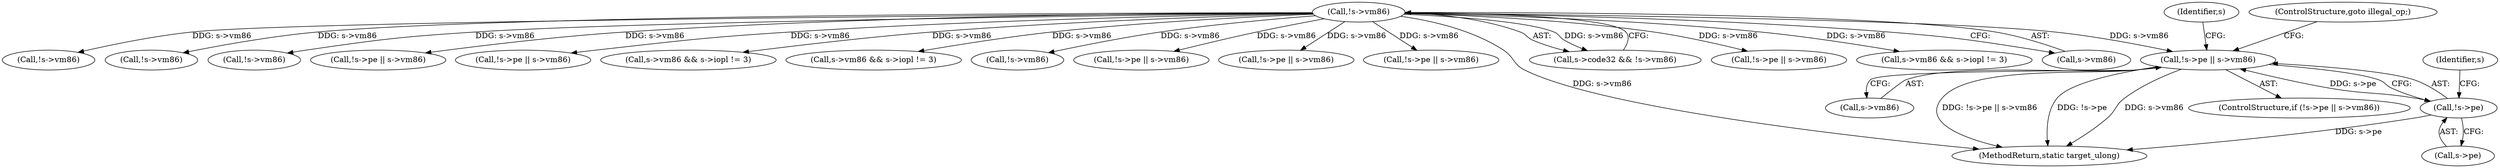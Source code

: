 digraph "0_qemu_30663fd26c0307e414622c7a8607fbc04f92ec14@pointer" {
"1008367" [label="(Call,!s->pe || s->vm86)"];
"1008368" [label="(Call,!s->pe)"];
"1000778" [label="(Call,!s->vm86)"];
"1008368" [label="(Call,!s->pe)"];
"1008369" [label="(Call,s->pe)"];
"1000779" [label="(Call,s->vm86)"];
"1006088" [label="(Call,!s->vm86)"];
"1002289" [label="(Call,!s->vm86)"];
"1008372" [label="(Call,s->vm86)"];
"1007660" [label="(Call,!s->vm86)"];
"1008453" [label="(Call,!s->pe || s->vm86)"];
"1008377" [label="(Identifier,s)"];
"1009870" [label="(Call,!s->pe || s->vm86)"];
"1008373" [label="(Identifier,s)"];
"1006596" [label="(Call,s->vm86 && s->iopl != 3)"];
"1008375" [label="(ControlStructure,goto illegal_op;)"];
"1006561" [label="(Call,s->vm86 && s->iopl != 3)"];
"1002203" [label="(Call,!s->vm86)"];
"1008406" [label="(Call,!s->pe || s->vm86)"];
"1009717" [label="(Call,!s->pe || s->vm86)"];
"1008282" [label="(Call,!s->pe || s->vm86)"];
"1008367" [label="(Call,!s->pe || s->vm86)"];
"1011840" [label="(MethodReturn,static target_ulong)"];
"1008366" [label="(ControlStructure,if (!s->pe || s->vm86))"];
"1000778" [label="(Call,!s->vm86)"];
"1000774" [label="(Call,s->code32 && !s->vm86)"];
"1008321" [label="(Call,!s->pe || s->vm86)"];
"1007587" [label="(Call,s->vm86 && s->iopl != 3)"];
"1008367" -> "1008366"  [label="AST: "];
"1008367" -> "1008368"  [label="CFG: "];
"1008367" -> "1008372"  [label="CFG: "];
"1008368" -> "1008367"  [label="AST: "];
"1008372" -> "1008367"  [label="AST: "];
"1008375" -> "1008367"  [label="CFG: "];
"1008377" -> "1008367"  [label="CFG: "];
"1008367" -> "1011840"  [label="DDG: !s->pe || s->vm86"];
"1008367" -> "1011840"  [label="DDG: !s->pe"];
"1008367" -> "1011840"  [label="DDG: s->vm86"];
"1008368" -> "1008367"  [label="DDG: s->pe"];
"1000778" -> "1008367"  [label="DDG: s->vm86"];
"1008368" -> "1008369"  [label="CFG: "];
"1008369" -> "1008368"  [label="AST: "];
"1008373" -> "1008368"  [label="CFG: "];
"1008368" -> "1011840"  [label="DDG: s->pe"];
"1000778" -> "1000774"  [label="AST: "];
"1000778" -> "1000779"  [label="CFG: "];
"1000779" -> "1000778"  [label="AST: "];
"1000774" -> "1000778"  [label="CFG: "];
"1000778" -> "1011840"  [label="DDG: s->vm86"];
"1000778" -> "1000774"  [label="DDG: s->vm86"];
"1000778" -> "1002203"  [label="DDG: s->vm86"];
"1000778" -> "1002289"  [label="DDG: s->vm86"];
"1000778" -> "1006088"  [label="DDG: s->vm86"];
"1000778" -> "1006561"  [label="DDG: s->vm86"];
"1000778" -> "1006596"  [label="DDG: s->vm86"];
"1000778" -> "1007587"  [label="DDG: s->vm86"];
"1000778" -> "1007660"  [label="DDG: s->vm86"];
"1000778" -> "1008282"  [label="DDG: s->vm86"];
"1000778" -> "1008321"  [label="DDG: s->vm86"];
"1000778" -> "1008406"  [label="DDG: s->vm86"];
"1000778" -> "1008453"  [label="DDG: s->vm86"];
"1000778" -> "1009717"  [label="DDG: s->vm86"];
"1000778" -> "1009870"  [label="DDG: s->vm86"];
}
